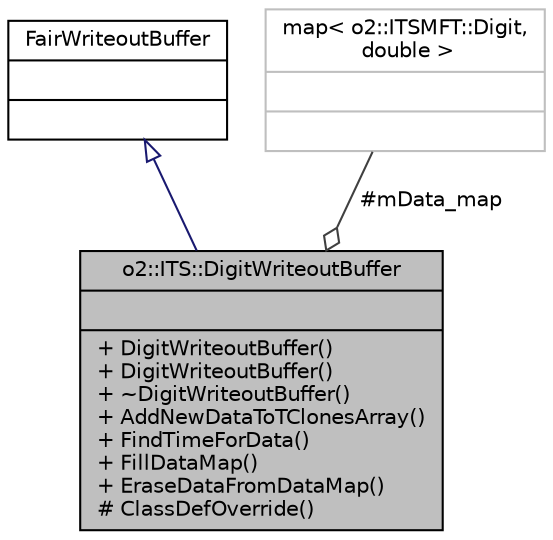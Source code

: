 digraph "o2::ITS::DigitWriteoutBuffer"
{
 // INTERACTIVE_SVG=YES
  bgcolor="transparent";
  edge [fontname="Helvetica",fontsize="10",labelfontname="Helvetica",labelfontsize="10"];
  node [fontname="Helvetica",fontsize="10",shape=record];
  Node1 [label="{o2::ITS::DigitWriteoutBuffer\n||+ DigitWriteoutBuffer()\l+ DigitWriteoutBuffer()\l+ ~DigitWriteoutBuffer()\l+ AddNewDataToTClonesArray()\l+ FindTimeForData()\l+ FillDataMap()\l+ EraseDataFromDataMap()\l# ClassDefOverride()\l}",height=0.2,width=0.4,color="black", fillcolor="grey75", style="filled" fontcolor="black"];
  Node2 -> Node1 [dir="back",color="midnightblue",fontsize="10",style="solid",arrowtail="onormal",fontname="Helvetica"];
  Node2 [label="{FairWriteoutBuffer\n||}",height=0.2,width=0.4,color="black",URL="$d2/d88/classFairWriteoutBuffer.html"];
  Node3 -> Node1 [color="grey25",fontsize="10",style="solid",label=" #mData_map" ,arrowhead="odiamond",fontname="Helvetica"];
  Node3 [label="{map\< o2::ITSMFT::Digit,\l double \>\n||}",height=0.2,width=0.4,color="grey75"];
}

